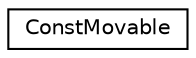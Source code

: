 digraph "Graphical Class Hierarchy"
{
  edge [fontname="Helvetica",fontsize="10",labelfontname="Helvetica",labelfontsize="10"];
  node [fontname="Helvetica",fontsize="10",shape=record];
  rankdir="LR";
  Node0 [label="ConstMovable",height=0.2,width=0.4,color="black", fillcolor="white", style="filled",URL="$class_const_movable.html"];
}
